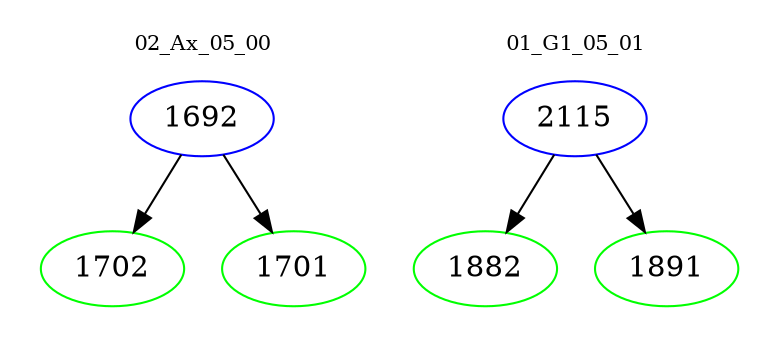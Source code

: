 digraph{
subgraph cluster_0 {
color = white
label = "02_Ax_05_00";
fontsize=10;
T0_1692 [label="1692", color="blue"]
T0_1692 -> T0_1702 [color="black"]
T0_1702 [label="1702", color="green"]
T0_1692 -> T0_1701 [color="black"]
T0_1701 [label="1701", color="green"]
}
subgraph cluster_1 {
color = white
label = "01_G1_05_01";
fontsize=10;
T1_2115 [label="2115", color="blue"]
T1_2115 -> T1_1882 [color="black"]
T1_1882 [label="1882", color="green"]
T1_2115 -> T1_1891 [color="black"]
T1_1891 [label="1891", color="green"]
}
}
